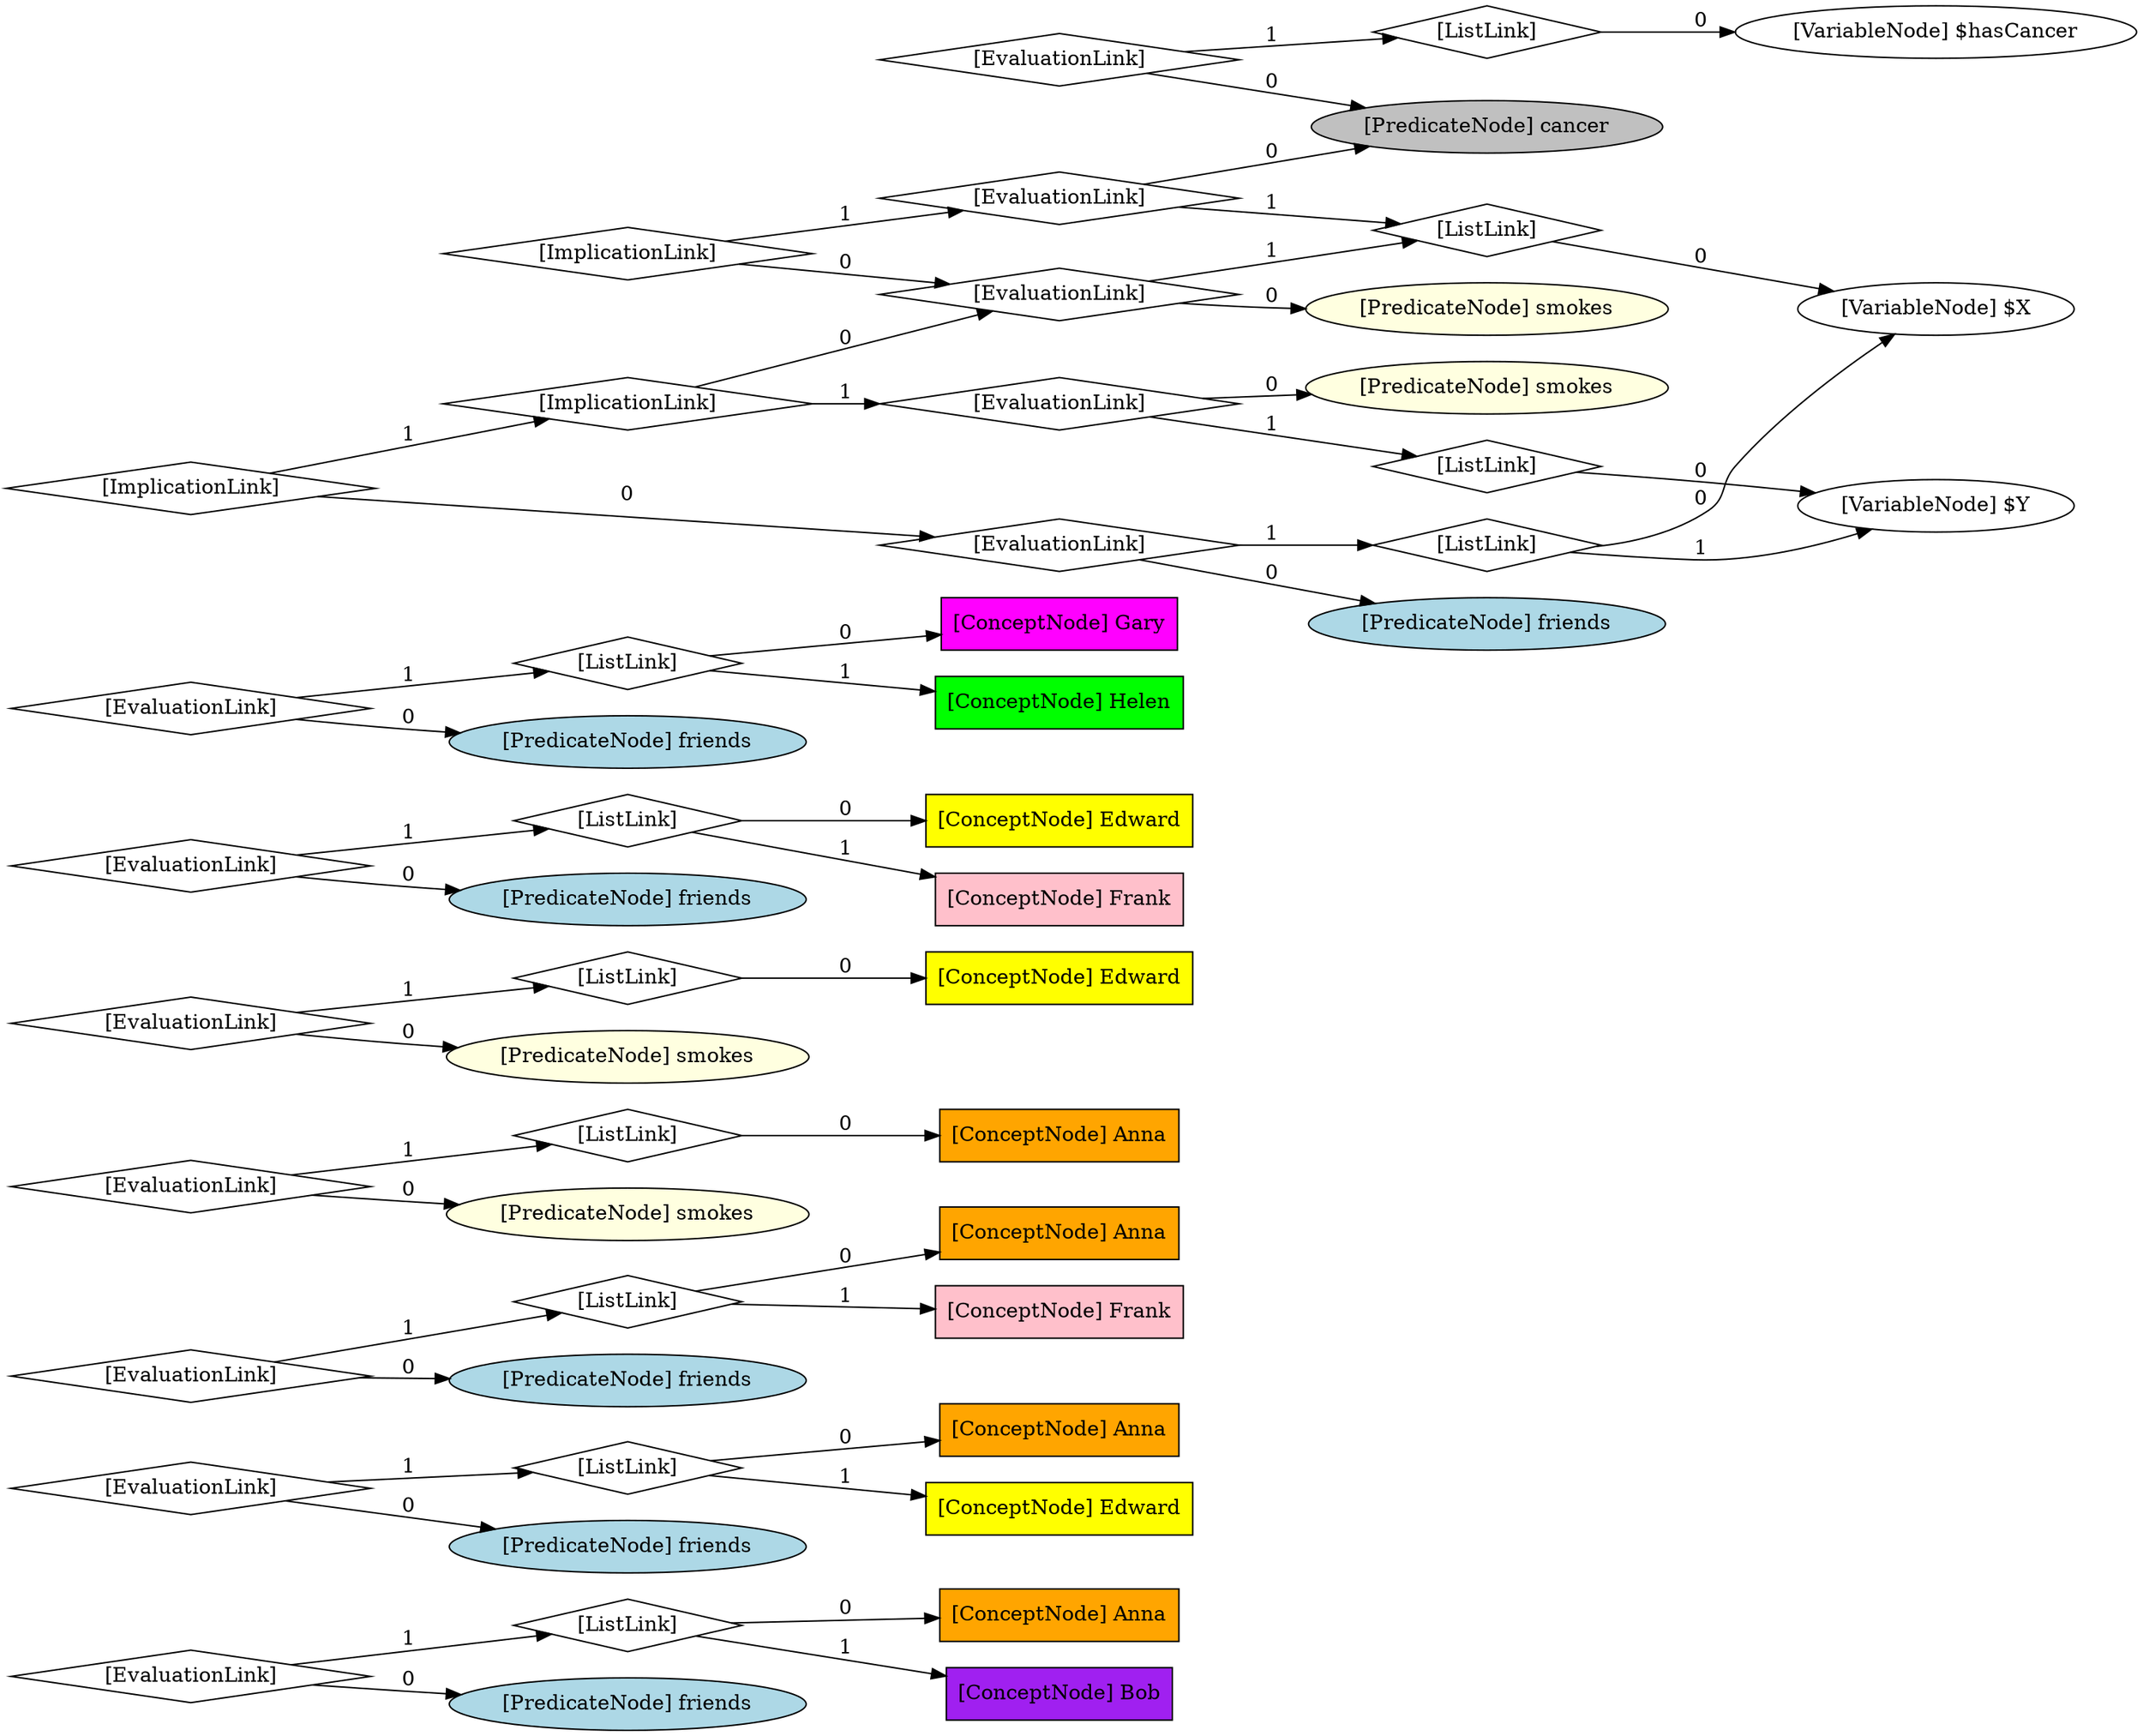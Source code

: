 digraph OpenCog {
rankdir=LR;
a4 [label="[ConceptNode] Anna" fillcolor=orange style=filled shape=rectangle];
b4 [label="[ConceptNode] Anna" fillcolor=orange style=filled shape=rectangle];
c4 [label="[ConceptNode] Anna" fillcolor=orange style=filled shape=rectangle];
d4 [label="[ConceptNode] Anna" fillcolor=orange style=filled shape=rectangle];
a6 [label="[ConceptNode] Edward" fillcolor=yellow style=filled shape=rectangle];
b6 [label="[ConceptNode] Edward" fillcolor=yellow style=filled shape=rectangle];
c6 [label="[ConceptNode] Edward" fillcolor=yellow style=filled shape=rectangle];
a7 [label="[ConceptNode] Frank" fillcolor=pink style=filled shape=rectangle];
b7 [label="[ConceptNode] Frank" fillcolor=pink style=filled shape=rectangle];
5 [label="[ConceptNode] Bob" fillcolor=purple style=filled shape=rectangle];
8 [label="[ConceptNode] Gary" fillcolor=magenta style=filled shape=rectangle];
9 [label="[ConceptNode] Helen" fillcolor=green style=filled shape=rectangle];
22 [shape="diamond" label="[ListLink]"];
11 [shape="diamond" label="[ListLink]"];
34 [shape="diamond" label="[ListLink]"];
24 [shape="diamond" label="[ListLink]"];
37 [shape="diamond" label="[ListLink]"];
26 [shape="diamond" label="[ListLink]"];
16 [shape="diamond" label="[ListLink]"];
28 [shape="diamond" label="[ListLink]"];
18 [shape="diamond" label="[ListLink]"];
30 [shape="diamond" label="[ListLink]"];
32 [shape="diamond" label="[ListLink]"];
36 [label="[VariableNode] $hasCancer"];
15 [label="[VariableNode] $Y"];
10 [label="[VariableNode] $X"];
14 [shape="diamond" label="[ImplicationLink]"];
20 [shape="diamond" label="[ImplicationLink]"];
21 [shape="diamond" label="[ImplicationLink]"];
23 [shape="diamond" label="[EvaluationLink]"];
25 [shape="diamond" label="[EvaluationLink]"];
27 [shape="diamond" label="[EvaluationLink]"];
29 [shape="diamond" label="[EvaluationLink]"];
31 [shape="diamond" label="[EvaluationLink]"];
33 [shape="diamond" label="[EvaluationLink]"];
35 [shape="diamond" label="[EvaluationLink]"];
12 [shape="diamond" label="[EvaluationLink]"];
13 [shape="diamond" label="[EvaluationLink]"];
38 [shape="diamond" label="[EvaluationLink]"];
17 [shape="diamond" label="[EvaluationLink]"];
19 [shape="diamond" label="[EvaluationLink]"];
a1 [label="[PredicateNode] friends" fillcolor=lightblue style=filled];
b1 [label="[PredicateNode] friends" fillcolor=lightblue style=filled];
c1 [label="[PredicateNode] friends" fillcolor=lightblue style=filled];
d1 [label="[PredicateNode] friends" fillcolor=lightblue style=filled];
e1 [label="[PredicateNode] friends" fillcolor=lightblue style=filled];
f1 [label="[PredicateNode] friends" fillcolor=lightblue style=filled];
a2 [label="[PredicateNode] smokes" fillcolor=lightyellow style=filled];
b2 [label="[PredicateNode] smokes" fillcolor=lightyellow style=filled];
c2 [label="[PredicateNode] smokes" fillcolor=lightyellow style=filled];
d2 [label="[PredicateNode] smokes" fillcolor=lightyellow style=filled];
3 [label="[PredicateNode] cancer" fillcolor=grey style=filled];
22->a4 [label="0"];
22->5 [label="1"];
11->10 [label="0"];
34->a6 [label="0"];
24->b4 [label="0"];
24->b6 [label="1"];
37->36 [label="0"];
26->c4 [label="0"];
26->a7 [label="1"];
16->10 [label="0"];
16->15 [label="1"];
28->c6 [label="0"];
28->b7 [label="1"];
18->15 [label="0"];
30->8 [label="0"];
30->9 [label="1"];
32->d4 [label="0"];
14->12 [label="0"];
14->13 [label="1"];
20->12 [label="0"];
20->19 [label="1"];
21->17 [label="0"];
21->20 [label="1"];
23->e1 [label="0"];
23->22 [label="1"];
25->a1 [label="0"];
25->24 [label="1"];
27->f1 [label="0"];
27->26 [label="1"];
29->b1 [label="0"];
29->28 [label="1"];
31->c1 [label="0"];
31->30 [label="1"];
33->a2 [label="0"];
33->32 [label="1"];
35->b2 [label="0"];
35->34 [label="1"];
12->c2 [label="0"];
12->11 [label="1"];
13->3 [label="0"];
13->11 [label="1"];
38->3 [label="0"];
38->37 [label="1"];
17->d1 [label="0"];
17->16 [label="1"];
19->d2 [label="0"];
19->18 [label="1"];
}
